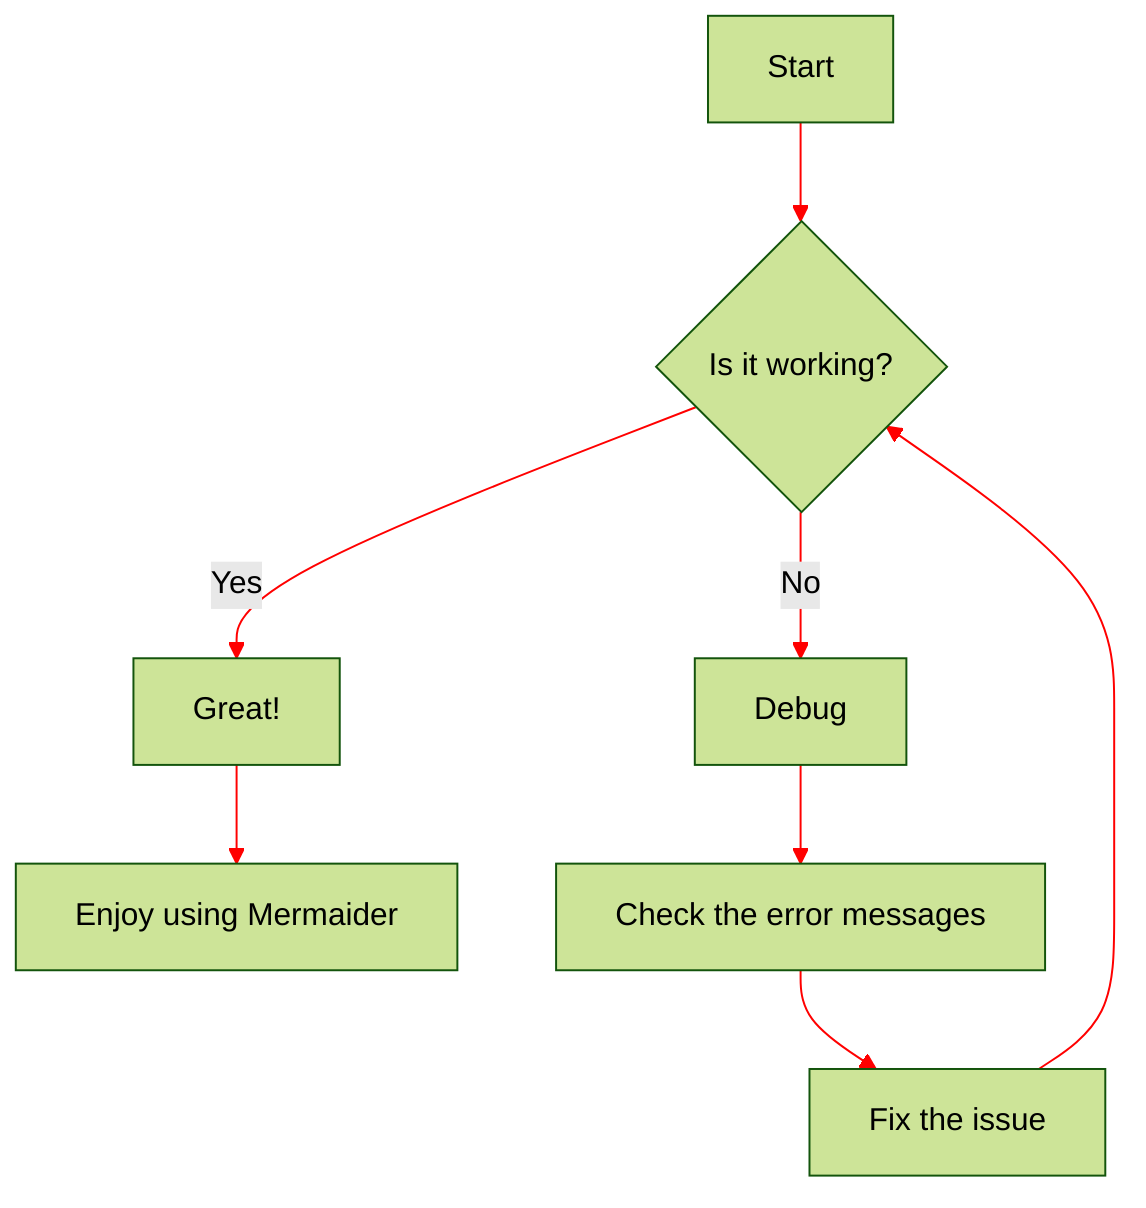 %% ----------------------------------------------------------------- %%
%% Sample Mermaid Diagram for Testing
%% ----------------------------------------------------------------- %%

%%{init: {'theme': 'forest', 'themeVariables': { 'primaryColor': '#ff0000', 'primaryTextColor': '#fff', 'primaryBorderColor': '#ff0000', 'lineColor': '#f00', 'secondaryColor': '#006100', 'tertiaryColor': '#a3a3a3'}}}%%

flowchart TD
    A[Start] --> B{Is it working?}
    B -->|Yes| C[Great!]
    B -->|No| D[Debug]
    C --> E[Enjoy using Mermaider]
    D --> F[Check the error messages]
    F --> G[Fix the issue]
    G --> B